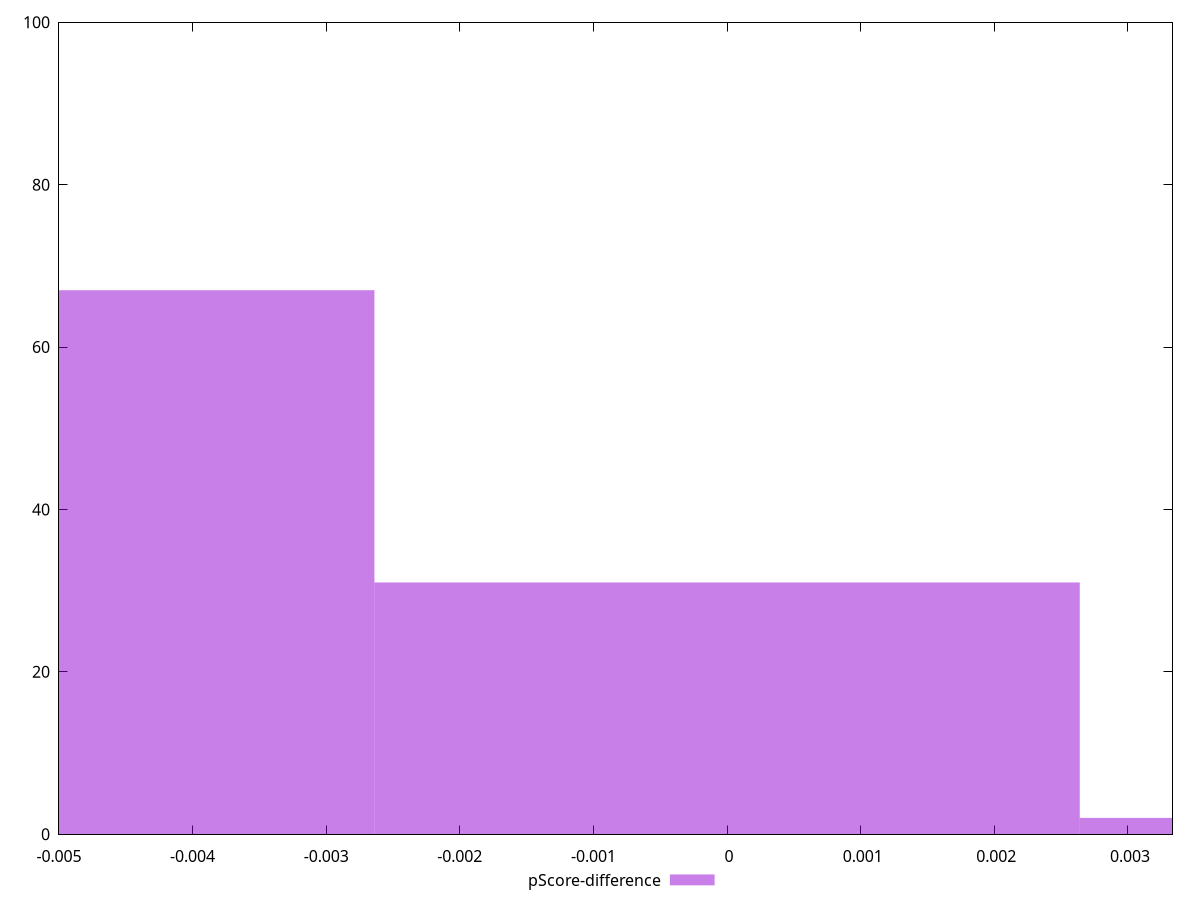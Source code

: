 reset

$pScoreDifference <<EOF
-0.00527867383535906 67
0 31
0.00527867383535906 2
EOF

set key outside below
set boxwidth 0.00527867383535906
set xrange [-0.0050000000000000044:0.0033333333333332993]
set yrange [0:100]
set trange [0:100]
set style fill transparent solid 0.5 noborder
set terminal svg size 640, 490 enhanced background rgb 'white'
set output "reprap/uses-optimized-images/samples/pages+cached/pScore-difference/histogram.svg"

plot $pScoreDifference title "pScore-difference" with boxes

reset
